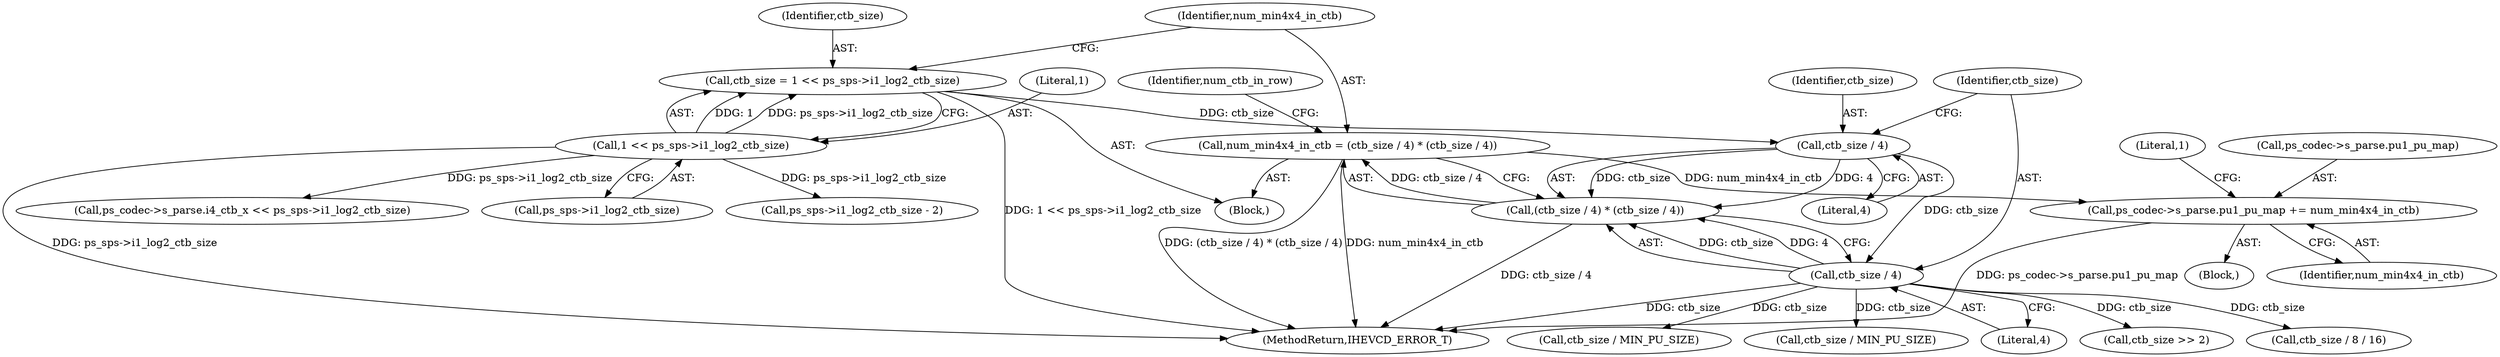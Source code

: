 digraph "0_Android_bcfc7124f6ef9f1ec128fb2e90de774a5b33d199_0@pointer" {
"1002241" [label="(Call,ps_codec->s_parse.pu1_pu_map += num_min4x4_in_ctb)"];
"1000293" [label="(Call,num_min4x4_in_ctb = (ctb_size / 4) * (ctb_size / 4))"];
"1000295" [label="(Call,(ctb_size / 4) * (ctb_size / 4))"];
"1000296" [label="(Call,ctb_size / 4)"];
"1000286" [label="(Call,ctb_size = 1 << ps_sps->i1_log2_ctb_size)"];
"1000288" [label="(Call,1 << ps_sps->i1_log2_ctb_size)"];
"1000299" [label="(Call,ctb_size / 4)"];
"1003193" [label="(Call,ctb_size / MIN_PU_SIZE)"];
"1005079" [label="(MethodReturn,IHEVCD_ERROR_T)"];
"1000296" [label="(Call,ctb_size / 4)"];
"1003334" [label="(Call,ctb_size / MIN_PU_SIZE)"];
"1000294" [label="(Identifier,num_min4x4_in_ctb)"];
"1000300" [label="(Identifier,ctb_size)"];
"1000301" [label="(Literal,4)"];
"1002242" [label="(Call,ps_codec->s_parse.pu1_pu_map)"];
"1001688" [label="(Call,ps_codec->s_parse.i4_ctb_x << ps_sps->i1_log2_ctb_size)"];
"1000290" [label="(Call,ps_sps->i1_log2_ctb_size)"];
"1000297" [label="(Identifier,ctb_size)"];
"1000287" [label="(Identifier,ctb_size)"];
"1002241" [label="(Call,ps_codec->s_parse.pu1_pu_map += num_min4x4_in_ctb)"];
"1001849" [label="(Call,ctb_size >> 2)"];
"1000298" [label="(Literal,4)"];
"1001762" [label="(Call,ps_sps->i1_log2_ctb_size - 2)"];
"1002250" [label="(Literal,1)"];
"1000303" [label="(Identifier,num_ctb_in_row)"];
"1004845" [label="(Call,ctb_size / 8 / 16)"];
"1002247" [label="(Identifier,num_min4x4_in_ctb)"];
"1000295" [label="(Call,(ctb_size / 4) * (ctb_size / 4))"];
"1000288" [label="(Call,1 << ps_sps->i1_log2_ctb_size)"];
"1000286" [label="(Call,ctb_size = 1 << ps_sps->i1_log2_ctb_size)"];
"1000289" [label="(Literal,1)"];
"1002092" [label="(Block,)"];
"1000299" [label="(Call,ctb_size / 4)"];
"1000190" [label="(Block,)"];
"1000293" [label="(Call,num_min4x4_in_ctb = (ctb_size / 4) * (ctb_size / 4))"];
"1002241" -> "1002092"  [label="AST: "];
"1002241" -> "1002247"  [label="CFG: "];
"1002242" -> "1002241"  [label="AST: "];
"1002247" -> "1002241"  [label="AST: "];
"1002250" -> "1002241"  [label="CFG: "];
"1002241" -> "1005079"  [label="DDG: ps_codec->s_parse.pu1_pu_map"];
"1000293" -> "1002241"  [label="DDG: num_min4x4_in_ctb"];
"1000293" -> "1000190"  [label="AST: "];
"1000293" -> "1000295"  [label="CFG: "];
"1000294" -> "1000293"  [label="AST: "];
"1000295" -> "1000293"  [label="AST: "];
"1000303" -> "1000293"  [label="CFG: "];
"1000293" -> "1005079"  [label="DDG: num_min4x4_in_ctb"];
"1000293" -> "1005079"  [label="DDG: (ctb_size / 4) * (ctb_size / 4)"];
"1000295" -> "1000293"  [label="DDG: ctb_size / 4"];
"1000295" -> "1000299"  [label="CFG: "];
"1000296" -> "1000295"  [label="AST: "];
"1000299" -> "1000295"  [label="AST: "];
"1000295" -> "1005079"  [label="DDG: ctb_size / 4"];
"1000296" -> "1000295"  [label="DDG: ctb_size"];
"1000296" -> "1000295"  [label="DDG: 4"];
"1000299" -> "1000295"  [label="DDG: ctb_size"];
"1000299" -> "1000295"  [label="DDG: 4"];
"1000296" -> "1000298"  [label="CFG: "];
"1000297" -> "1000296"  [label="AST: "];
"1000298" -> "1000296"  [label="AST: "];
"1000300" -> "1000296"  [label="CFG: "];
"1000286" -> "1000296"  [label="DDG: ctb_size"];
"1000296" -> "1000299"  [label="DDG: ctb_size"];
"1000286" -> "1000190"  [label="AST: "];
"1000286" -> "1000288"  [label="CFG: "];
"1000287" -> "1000286"  [label="AST: "];
"1000288" -> "1000286"  [label="AST: "];
"1000294" -> "1000286"  [label="CFG: "];
"1000286" -> "1005079"  [label="DDG: 1 << ps_sps->i1_log2_ctb_size"];
"1000288" -> "1000286"  [label="DDG: 1"];
"1000288" -> "1000286"  [label="DDG: ps_sps->i1_log2_ctb_size"];
"1000288" -> "1000290"  [label="CFG: "];
"1000289" -> "1000288"  [label="AST: "];
"1000290" -> "1000288"  [label="AST: "];
"1000288" -> "1005079"  [label="DDG: ps_sps->i1_log2_ctb_size"];
"1000288" -> "1001688"  [label="DDG: ps_sps->i1_log2_ctb_size"];
"1000288" -> "1001762"  [label="DDG: ps_sps->i1_log2_ctb_size"];
"1000299" -> "1000301"  [label="CFG: "];
"1000300" -> "1000299"  [label="AST: "];
"1000301" -> "1000299"  [label="AST: "];
"1000299" -> "1005079"  [label="DDG: ctb_size"];
"1000299" -> "1001849"  [label="DDG: ctb_size"];
"1000299" -> "1003193"  [label="DDG: ctb_size"];
"1000299" -> "1003334"  [label="DDG: ctb_size"];
"1000299" -> "1004845"  [label="DDG: ctb_size"];
}
